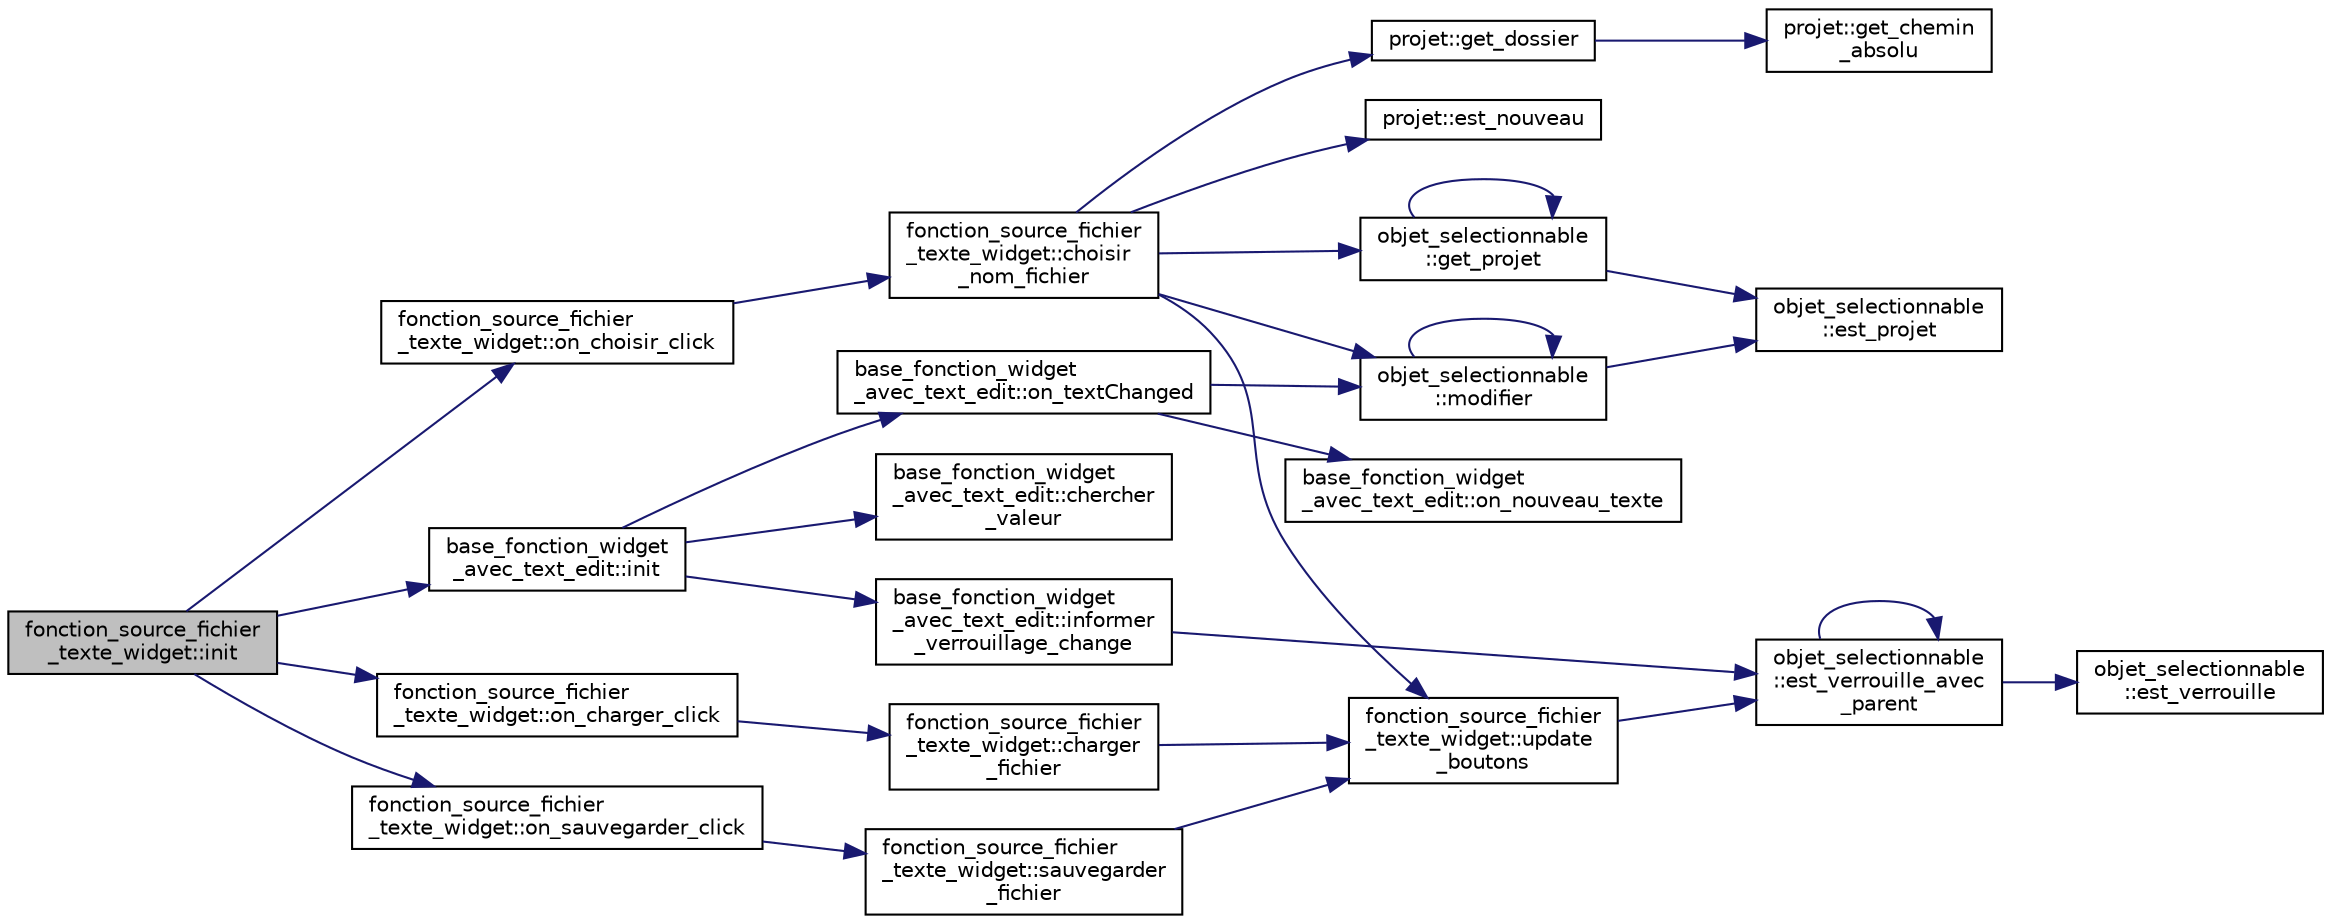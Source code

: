 digraph "fonction_source_fichier_texte_widget::init"
{
  edge [fontname="Helvetica",fontsize="10",labelfontname="Helvetica",labelfontsize="10"];
  node [fontname="Helvetica",fontsize="10",shape=record];
  rankdir="LR";
  Node41 [label="fonction_source_fichier\l_texte_widget::init",height=0.2,width=0.4,color="black", fillcolor="grey75", style="filled", fontcolor="black"];
  Node41 -> Node42 [color="midnightblue",fontsize="10",style="solid",fontname="Helvetica"];
  Node42 [label="fonction_source_fichier\l_texte_widget::on_choisir_click",height=0.2,width=0.4,color="black", fillcolor="white", style="filled",URL="$classfonction__source__fichier__texte__widget.html#ae9eb9f28d8e3d04b775d6e6762624b45",tooltip="Fonction appelée lors d&#39;une demande de choix de nom de fichier. "];
  Node42 -> Node43 [color="midnightblue",fontsize="10",style="solid",fontname="Helvetica"];
  Node43 [label="fonction_source_fichier\l_texte_widget::choisir\l_nom_fichier",height=0.2,width=0.4,color="black", fillcolor="white", style="filled",URL="$classfonction__source__fichier__texte__widget.html#a36bc7e33b5f848d625eff183456aa040",tooltip="Choisi un nom de fichier. "];
  Node43 -> Node44 [color="midnightblue",fontsize="10",style="solid",fontname="Helvetica"];
  Node44 [label="objet_selectionnable\l::get_projet",height=0.2,width=0.4,color="black", fillcolor="white", style="filled",URL="$classobjet__selectionnable.html#ab48a75e720955aebe27f720dfaa5e78e",tooltip="Retourne le projet contenant l&#39;objet sélectionnable. "];
  Node44 -> Node45 [color="midnightblue",fontsize="10",style="solid",fontname="Helvetica"];
  Node45 [label="objet_selectionnable\l::est_projet",height=0.2,width=0.4,color="black", fillcolor="white", style="filled",URL="$classobjet__selectionnable.html#a49ea1a29523e46f099896477a2b43eaa",tooltip="Indique si l&#39;objet est un projet. "];
  Node44 -> Node44 [color="midnightblue",fontsize="10",style="solid",fontname="Helvetica"];
  Node43 -> Node46 [color="midnightblue",fontsize="10",style="solid",fontname="Helvetica"];
  Node46 [label="projet::est_nouveau",height=0.2,width=0.4,color="black", fillcolor="white", style="filled",URL="$classprojet.html#a5ec26ee61a91af62a268bb85263d6a30",tooltip="Indique si le projet est nouveau. "];
  Node43 -> Node47 [color="midnightblue",fontsize="10",style="solid",fontname="Helvetica"];
  Node47 [label="projet::get_dossier",height=0.2,width=0.4,color="black", fillcolor="white", style="filled",URL="$classprojet.html#a090c95e58831875cf4e81928c1d75b7e",tooltip="Retourne le dossier du projet. "];
  Node47 -> Node48 [color="midnightblue",fontsize="10",style="solid",fontname="Helvetica"];
  Node48 [label="projet::get_chemin\l_absolu",height=0.2,width=0.4,color="black", fillcolor="white", style="filled",URL="$classprojet.html#aefa5df1c78bc74bedfa8c845524d9e3e",tooltip="Retourne le chemin absolu du fichier du projet. "];
  Node43 -> Node49 [color="midnightblue",fontsize="10",style="solid",fontname="Helvetica"];
  Node49 [label="fonction_source_fichier\l_texte_widget::update\l_boutons",height=0.2,width=0.4,color="black", fillcolor="white", style="filled",URL="$classfonction__source__fichier__texte__widget.html#a602f7386cba89d269efae599ad828106",tooltip="Met à jour l&#39;ensemble des boutons. "];
  Node49 -> Node50 [color="midnightblue",fontsize="10",style="solid",fontname="Helvetica"];
  Node50 [label="objet_selectionnable\l::est_verrouille_avec\l_parent",height=0.2,width=0.4,color="black", fillcolor="white", style="filled",URL="$classobjet__selectionnable.html#a001c4584a6430689f478544ec560fb7e",tooltip="Indique si l&#39;objet est verrouillé en considérant également ses parents. "];
  Node50 -> Node51 [color="midnightblue",fontsize="10",style="solid",fontname="Helvetica"];
  Node51 [label="objet_selectionnable\l::est_verrouille",height=0.2,width=0.4,color="black", fillcolor="white", style="filled",URL="$classobjet__selectionnable.html#ae9c29950b9e5b582338ac659ecc3e3d6",tooltip="Indique si l&#39;objet est vérrouillé, i.e. non éditable. "];
  Node50 -> Node50 [color="midnightblue",fontsize="10",style="solid",fontname="Helvetica"];
  Node43 -> Node52 [color="midnightblue",fontsize="10",style="solid",fontname="Helvetica"];
  Node52 [label="objet_selectionnable\l::modifier",height=0.2,width=0.4,color="black", fillcolor="white", style="filled",URL="$classobjet__selectionnable.html#a9f76b8e89231a79c3fc840af874bd868",tooltip="Modifie l&#39;objet. "];
  Node52 -> Node45 [color="midnightblue",fontsize="10",style="solid",fontname="Helvetica"];
  Node52 -> Node52 [color="midnightblue",fontsize="10",style="solid",fontname="Helvetica"];
  Node41 -> Node53 [color="midnightblue",fontsize="10",style="solid",fontname="Helvetica"];
  Node53 [label="fonction_source_fichier\l_texte_widget::on_charger_click",height=0.2,width=0.4,color="black", fillcolor="white", style="filled",URL="$classfonction__source__fichier__texte__widget.html#a6d3390ed9dfca654430f88192913f318",tooltip="Fonction appelée lors d&#39;une demande de chargement du fichier. "];
  Node53 -> Node54 [color="midnightblue",fontsize="10",style="solid",fontname="Helvetica"];
  Node54 [label="fonction_source_fichier\l_texte_widget::charger\l_fichier",height=0.2,width=0.4,color="black", fillcolor="white", style="filled",URL="$classfonction__source__fichier__texte__widget.html#a0e3fd3e05dd0e88b743b969d968f7228",tooltip="Charge le fichier. "];
  Node54 -> Node49 [color="midnightblue",fontsize="10",style="solid",fontname="Helvetica"];
  Node41 -> Node55 [color="midnightblue",fontsize="10",style="solid",fontname="Helvetica"];
  Node55 [label="fonction_source_fichier\l_texte_widget::on_sauvegarder_click",height=0.2,width=0.4,color="black", fillcolor="white", style="filled",URL="$classfonction__source__fichier__texte__widget.html#a4e6d1e63ec506b7ce9dcefd408c878a1",tooltip="Fonction appelée lors d&#39;une demande de sauvegarde du texte. "];
  Node55 -> Node56 [color="midnightblue",fontsize="10",style="solid",fontname="Helvetica"];
  Node56 [label="fonction_source_fichier\l_texte_widget::sauvegarder\l_fichier",height=0.2,width=0.4,color="black", fillcolor="white", style="filled",URL="$classfonction__source__fichier__texte__widget.html#ac03623437475cb5862891bf0b027df04",tooltip="Sauvegarde le texte dans le fichier. "];
  Node56 -> Node49 [color="midnightblue",fontsize="10",style="solid",fontname="Helvetica"];
  Node41 -> Node57 [color="midnightblue",fontsize="10",style="solid",fontname="Helvetica"];
  Node57 [label="base_fonction_widget\l_avec_text_edit::init",height=0.2,width=0.4,color="black", fillcolor="white", style="filled",URL="$classbase__fonction__widget__avec__text__edit.html#aa7a884560002185ed7aa73148ce67c73",tooltip="Initialise le widget. "];
  Node57 -> Node58 [color="midnightblue",fontsize="10",style="solid",fontname="Helvetica"];
  Node58 [label="base_fonction_widget\l_avec_text_edit::chercher\l_valeur",height=0.2,width=0.4,color="black", fillcolor="white", style="filled",URL="$classbase__fonction__widget__avec__text__edit.html#a6e78aad401933c6347db01a898ddd916",tooltip="Fonction virtuelle pure retournant la valeur de la fonction associée. "];
  Node57 -> Node59 [color="midnightblue",fontsize="10",style="solid",fontname="Helvetica"];
  Node59 [label="base_fonction_widget\l_avec_text_edit::on_textChanged",height=0.2,width=0.4,color="black", fillcolor="white", style="filled",URL="$classbase__fonction__widget__avec__text__edit.html#a520b4bb9206bef484c4741223762d70f",tooltip="Fonction appelée lorsque le texte change. "];
  Node59 -> Node60 [color="midnightblue",fontsize="10",style="solid",fontname="Helvetica"];
  Node60 [label="base_fonction_widget\l_avec_text_edit::on_nouveau_texte",height=0.2,width=0.4,color="black", fillcolor="white", style="filled",URL="$classbase__fonction__widget__avec__text__edit.html#a37f2f6960df0c557e0bcec3d19faa78a",tooltip="Fonction virtuelle pure appelée lorsque le texte est modifié. "];
  Node59 -> Node52 [color="midnightblue",fontsize="10",style="solid",fontname="Helvetica"];
  Node57 -> Node61 [color="midnightblue",fontsize="10",style="solid",fontname="Helvetica"];
  Node61 [label="base_fonction_widget\l_avec_text_edit::informer\l_verrouillage_change",height=0.2,width=0.4,color="black", fillcolor="white", style="filled",URL="$classbase__fonction__widget__avec__text__edit.html#ab0e37417e61a7445e1d506b130073815",tooltip="Fonction appelée lorsque le verrouillage de la fonction associée est modifié. "];
  Node61 -> Node50 [color="midnightblue",fontsize="10",style="solid",fontname="Helvetica"];
}
